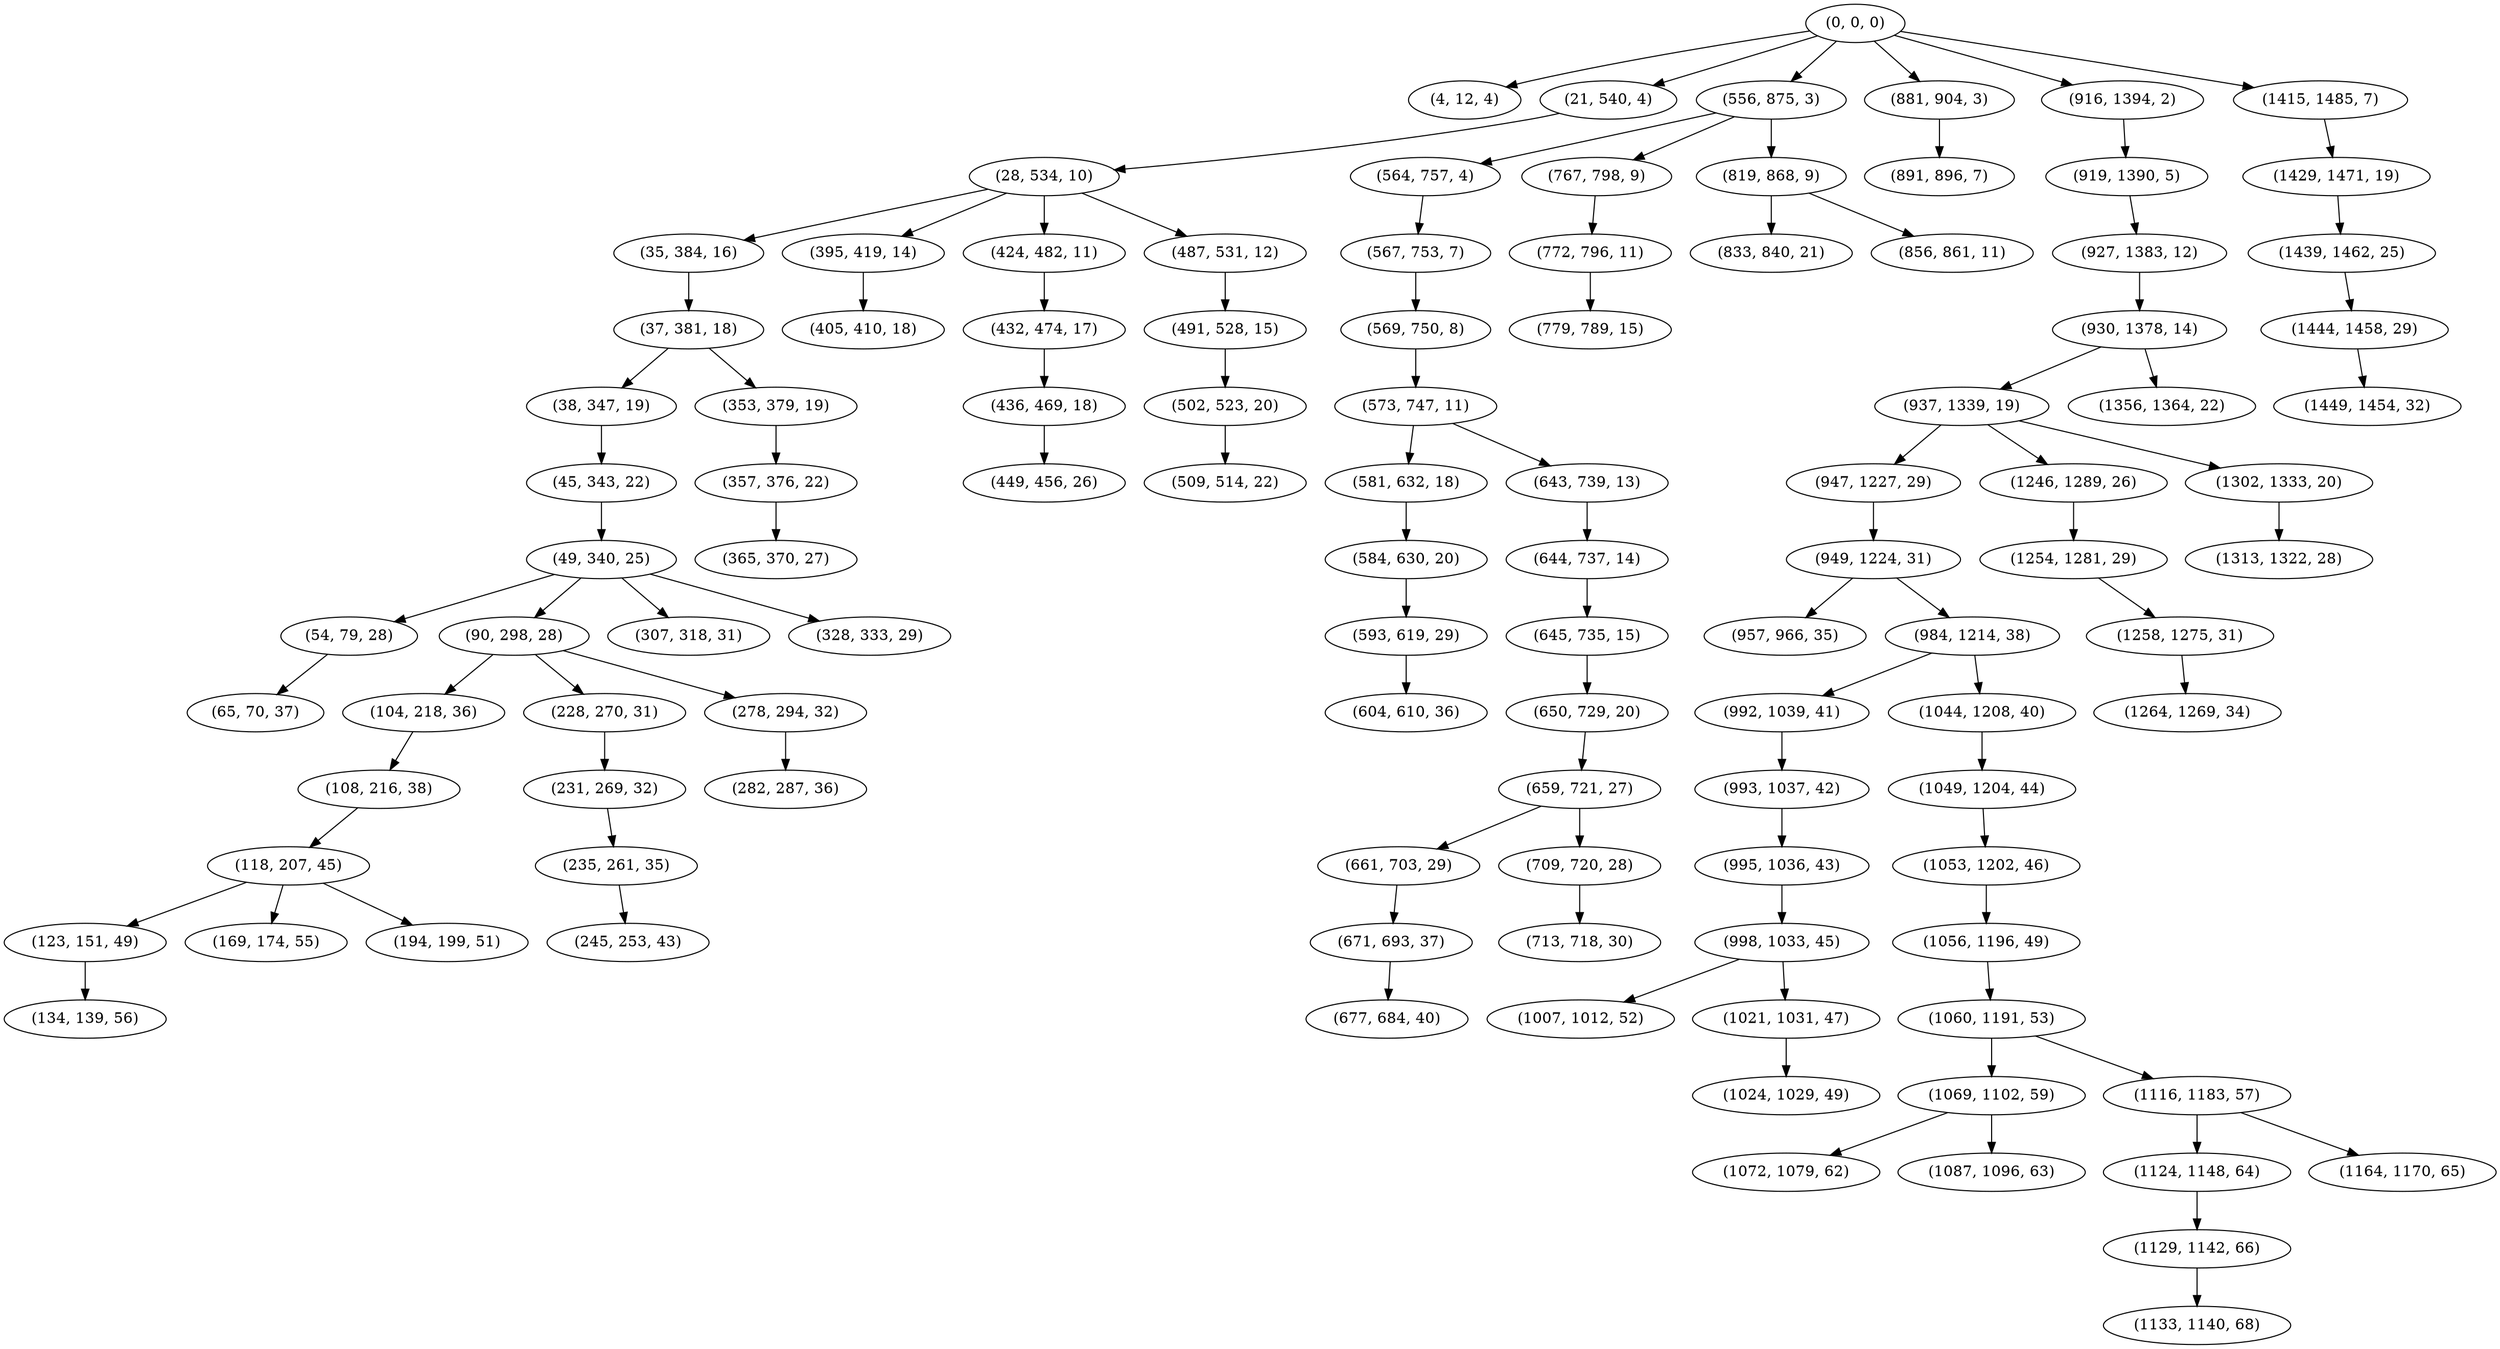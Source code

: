 digraph tree {
    "(0, 0, 0)";
    "(4, 12, 4)";
    "(21, 540, 4)";
    "(28, 534, 10)";
    "(35, 384, 16)";
    "(37, 381, 18)";
    "(38, 347, 19)";
    "(45, 343, 22)";
    "(49, 340, 25)";
    "(54, 79, 28)";
    "(65, 70, 37)";
    "(90, 298, 28)";
    "(104, 218, 36)";
    "(108, 216, 38)";
    "(118, 207, 45)";
    "(123, 151, 49)";
    "(134, 139, 56)";
    "(169, 174, 55)";
    "(194, 199, 51)";
    "(228, 270, 31)";
    "(231, 269, 32)";
    "(235, 261, 35)";
    "(245, 253, 43)";
    "(278, 294, 32)";
    "(282, 287, 36)";
    "(307, 318, 31)";
    "(328, 333, 29)";
    "(353, 379, 19)";
    "(357, 376, 22)";
    "(365, 370, 27)";
    "(395, 419, 14)";
    "(405, 410, 18)";
    "(424, 482, 11)";
    "(432, 474, 17)";
    "(436, 469, 18)";
    "(449, 456, 26)";
    "(487, 531, 12)";
    "(491, 528, 15)";
    "(502, 523, 20)";
    "(509, 514, 22)";
    "(556, 875, 3)";
    "(564, 757, 4)";
    "(567, 753, 7)";
    "(569, 750, 8)";
    "(573, 747, 11)";
    "(581, 632, 18)";
    "(584, 630, 20)";
    "(593, 619, 29)";
    "(604, 610, 36)";
    "(643, 739, 13)";
    "(644, 737, 14)";
    "(645, 735, 15)";
    "(650, 729, 20)";
    "(659, 721, 27)";
    "(661, 703, 29)";
    "(671, 693, 37)";
    "(677, 684, 40)";
    "(709, 720, 28)";
    "(713, 718, 30)";
    "(767, 798, 9)";
    "(772, 796, 11)";
    "(779, 789, 15)";
    "(819, 868, 9)";
    "(833, 840, 21)";
    "(856, 861, 11)";
    "(881, 904, 3)";
    "(891, 896, 7)";
    "(916, 1394, 2)";
    "(919, 1390, 5)";
    "(927, 1383, 12)";
    "(930, 1378, 14)";
    "(937, 1339, 19)";
    "(947, 1227, 29)";
    "(949, 1224, 31)";
    "(957, 966, 35)";
    "(984, 1214, 38)";
    "(992, 1039, 41)";
    "(993, 1037, 42)";
    "(995, 1036, 43)";
    "(998, 1033, 45)";
    "(1007, 1012, 52)";
    "(1021, 1031, 47)";
    "(1024, 1029, 49)";
    "(1044, 1208, 40)";
    "(1049, 1204, 44)";
    "(1053, 1202, 46)";
    "(1056, 1196, 49)";
    "(1060, 1191, 53)";
    "(1069, 1102, 59)";
    "(1072, 1079, 62)";
    "(1087, 1096, 63)";
    "(1116, 1183, 57)";
    "(1124, 1148, 64)";
    "(1129, 1142, 66)";
    "(1133, 1140, 68)";
    "(1164, 1170, 65)";
    "(1246, 1289, 26)";
    "(1254, 1281, 29)";
    "(1258, 1275, 31)";
    "(1264, 1269, 34)";
    "(1302, 1333, 20)";
    "(1313, 1322, 28)";
    "(1356, 1364, 22)";
    "(1415, 1485, 7)";
    "(1429, 1471, 19)";
    "(1439, 1462, 25)";
    "(1444, 1458, 29)";
    "(1449, 1454, 32)";
    "(0, 0, 0)" -> "(4, 12, 4)";
    "(0, 0, 0)" -> "(21, 540, 4)";
    "(0, 0, 0)" -> "(556, 875, 3)";
    "(0, 0, 0)" -> "(881, 904, 3)";
    "(0, 0, 0)" -> "(916, 1394, 2)";
    "(0, 0, 0)" -> "(1415, 1485, 7)";
    "(21, 540, 4)" -> "(28, 534, 10)";
    "(28, 534, 10)" -> "(35, 384, 16)";
    "(28, 534, 10)" -> "(395, 419, 14)";
    "(28, 534, 10)" -> "(424, 482, 11)";
    "(28, 534, 10)" -> "(487, 531, 12)";
    "(35, 384, 16)" -> "(37, 381, 18)";
    "(37, 381, 18)" -> "(38, 347, 19)";
    "(37, 381, 18)" -> "(353, 379, 19)";
    "(38, 347, 19)" -> "(45, 343, 22)";
    "(45, 343, 22)" -> "(49, 340, 25)";
    "(49, 340, 25)" -> "(54, 79, 28)";
    "(49, 340, 25)" -> "(90, 298, 28)";
    "(49, 340, 25)" -> "(307, 318, 31)";
    "(49, 340, 25)" -> "(328, 333, 29)";
    "(54, 79, 28)" -> "(65, 70, 37)";
    "(90, 298, 28)" -> "(104, 218, 36)";
    "(90, 298, 28)" -> "(228, 270, 31)";
    "(90, 298, 28)" -> "(278, 294, 32)";
    "(104, 218, 36)" -> "(108, 216, 38)";
    "(108, 216, 38)" -> "(118, 207, 45)";
    "(118, 207, 45)" -> "(123, 151, 49)";
    "(118, 207, 45)" -> "(169, 174, 55)";
    "(118, 207, 45)" -> "(194, 199, 51)";
    "(123, 151, 49)" -> "(134, 139, 56)";
    "(228, 270, 31)" -> "(231, 269, 32)";
    "(231, 269, 32)" -> "(235, 261, 35)";
    "(235, 261, 35)" -> "(245, 253, 43)";
    "(278, 294, 32)" -> "(282, 287, 36)";
    "(353, 379, 19)" -> "(357, 376, 22)";
    "(357, 376, 22)" -> "(365, 370, 27)";
    "(395, 419, 14)" -> "(405, 410, 18)";
    "(424, 482, 11)" -> "(432, 474, 17)";
    "(432, 474, 17)" -> "(436, 469, 18)";
    "(436, 469, 18)" -> "(449, 456, 26)";
    "(487, 531, 12)" -> "(491, 528, 15)";
    "(491, 528, 15)" -> "(502, 523, 20)";
    "(502, 523, 20)" -> "(509, 514, 22)";
    "(556, 875, 3)" -> "(564, 757, 4)";
    "(556, 875, 3)" -> "(767, 798, 9)";
    "(556, 875, 3)" -> "(819, 868, 9)";
    "(564, 757, 4)" -> "(567, 753, 7)";
    "(567, 753, 7)" -> "(569, 750, 8)";
    "(569, 750, 8)" -> "(573, 747, 11)";
    "(573, 747, 11)" -> "(581, 632, 18)";
    "(573, 747, 11)" -> "(643, 739, 13)";
    "(581, 632, 18)" -> "(584, 630, 20)";
    "(584, 630, 20)" -> "(593, 619, 29)";
    "(593, 619, 29)" -> "(604, 610, 36)";
    "(643, 739, 13)" -> "(644, 737, 14)";
    "(644, 737, 14)" -> "(645, 735, 15)";
    "(645, 735, 15)" -> "(650, 729, 20)";
    "(650, 729, 20)" -> "(659, 721, 27)";
    "(659, 721, 27)" -> "(661, 703, 29)";
    "(659, 721, 27)" -> "(709, 720, 28)";
    "(661, 703, 29)" -> "(671, 693, 37)";
    "(671, 693, 37)" -> "(677, 684, 40)";
    "(709, 720, 28)" -> "(713, 718, 30)";
    "(767, 798, 9)" -> "(772, 796, 11)";
    "(772, 796, 11)" -> "(779, 789, 15)";
    "(819, 868, 9)" -> "(833, 840, 21)";
    "(819, 868, 9)" -> "(856, 861, 11)";
    "(881, 904, 3)" -> "(891, 896, 7)";
    "(916, 1394, 2)" -> "(919, 1390, 5)";
    "(919, 1390, 5)" -> "(927, 1383, 12)";
    "(927, 1383, 12)" -> "(930, 1378, 14)";
    "(930, 1378, 14)" -> "(937, 1339, 19)";
    "(930, 1378, 14)" -> "(1356, 1364, 22)";
    "(937, 1339, 19)" -> "(947, 1227, 29)";
    "(937, 1339, 19)" -> "(1246, 1289, 26)";
    "(937, 1339, 19)" -> "(1302, 1333, 20)";
    "(947, 1227, 29)" -> "(949, 1224, 31)";
    "(949, 1224, 31)" -> "(957, 966, 35)";
    "(949, 1224, 31)" -> "(984, 1214, 38)";
    "(984, 1214, 38)" -> "(992, 1039, 41)";
    "(984, 1214, 38)" -> "(1044, 1208, 40)";
    "(992, 1039, 41)" -> "(993, 1037, 42)";
    "(993, 1037, 42)" -> "(995, 1036, 43)";
    "(995, 1036, 43)" -> "(998, 1033, 45)";
    "(998, 1033, 45)" -> "(1007, 1012, 52)";
    "(998, 1033, 45)" -> "(1021, 1031, 47)";
    "(1021, 1031, 47)" -> "(1024, 1029, 49)";
    "(1044, 1208, 40)" -> "(1049, 1204, 44)";
    "(1049, 1204, 44)" -> "(1053, 1202, 46)";
    "(1053, 1202, 46)" -> "(1056, 1196, 49)";
    "(1056, 1196, 49)" -> "(1060, 1191, 53)";
    "(1060, 1191, 53)" -> "(1069, 1102, 59)";
    "(1060, 1191, 53)" -> "(1116, 1183, 57)";
    "(1069, 1102, 59)" -> "(1072, 1079, 62)";
    "(1069, 1102, 59)" -> "(1087, 1096, 63)";
    "(1116, 1183, 57)" -> "(1124, 1148, 64)";
    "(1116, 1183, 57)" -> "(1164, 1170, 65)";
    "(1124, 1148, 64)" -> "(1129, 1142, 66)";
    "(1129, 1142, 66)" -> "(1133, 1140, 68)";
    "(1246, 1289, 26)" -> "(1254, 1281, 29)";
    "(1254, 1281, 29)" -> "(1258, 1275, 31)";
    "(1258, 1275, 31)" -> "(1264, 1269, 34)";
    "(1302, 1333, 20)" -> "(1313, 1322, 28)";
    "(1415, 1485, 7)" -> "(1429, 1471, 19)";
    "(1429, 1471, 19)" -> "(1439, 1462, 25)";
    "(1439, 1462, 25)" -> "(1444, 1458, 29)";
    "(1444, 1458, 29)" -> "(1449, 1454, 32)";
}

